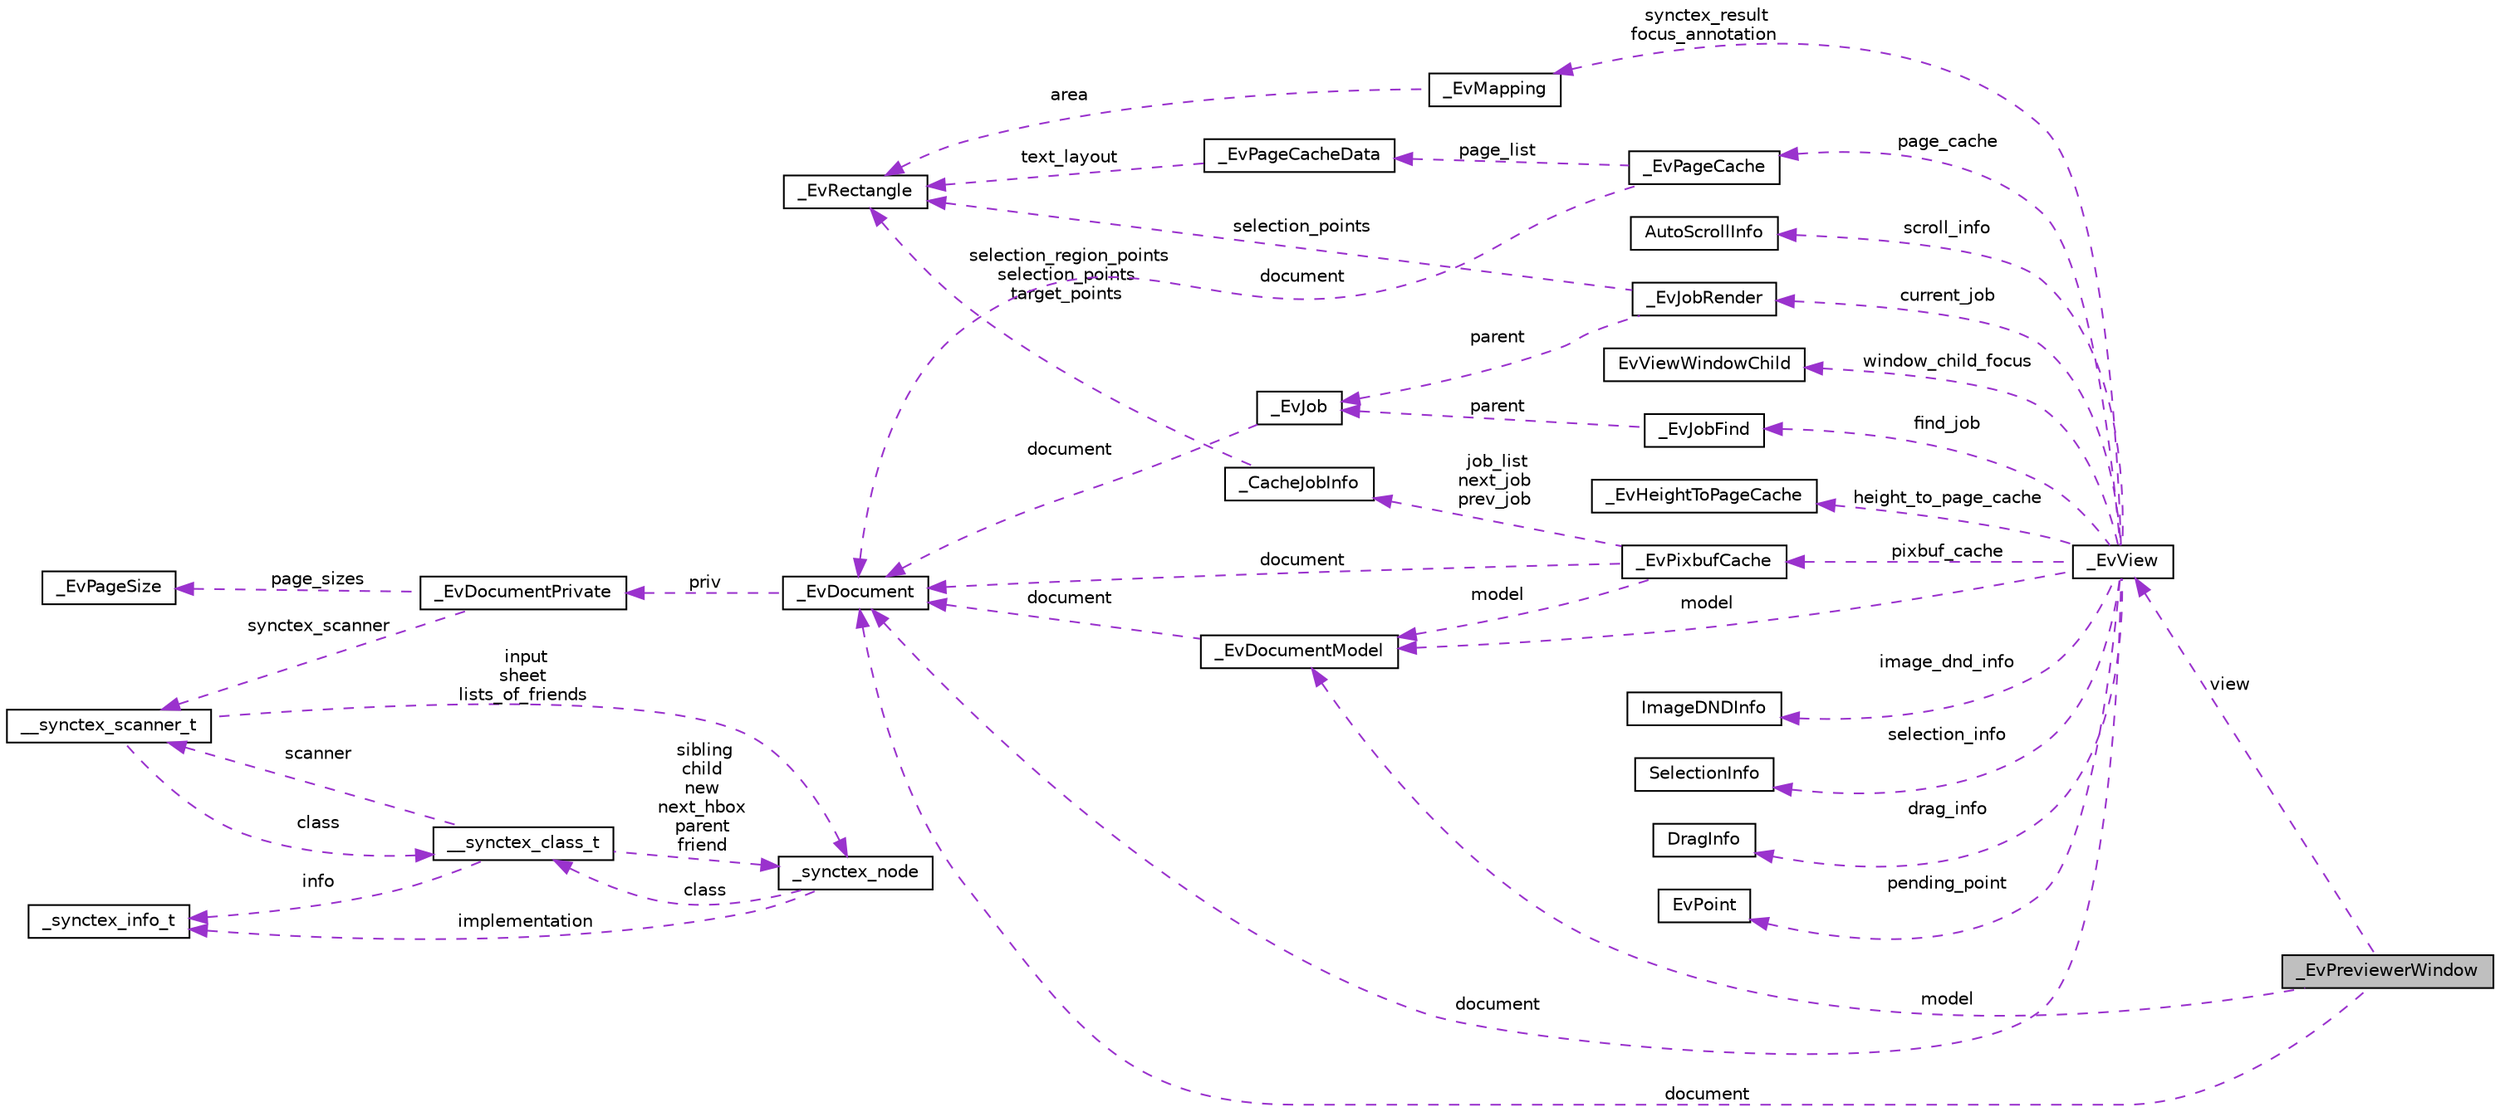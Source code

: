 digraph "_EvPreviewerWindow"
{
  edge [fontname="Helvetica",fontsize="10",labelfontname="Helvetica",labelfontsize="10"];
  node [fontname="Helvetica",fontsize="10",shape=record];
  rankdir="LR";
  Node1 [label="_EvPreviewerWindow",height=0.2,width=0.4,color="black", fillcolor="grey75", style="filled" fontcolor="black"];
  Node2 -> Node1 [dir="back",color="darkorchid3",fontsize="10",style="dashed",label=" view" ,fontname="Helvetica"];
  Node2 [label="_EvView",height=0.2,width=0.4,color="black", fillcolor="white", style="filled",URL="$d6/d4c/struct__EvView.html"];
  Node3 -> Node2 [dir="back",color="darkorchid3",fontsize="10",style="dashed",label=" selection_info" ,fontname="Helvetica"];
  Node3 [label="SelectionInfo",height=0.2,width=0.4,color="black", fillcolor="white", style="filled",URL="$df/d8c/structSelectionInfo.html"];
  Node4 -> Node2 [dir="back",color="darkorchid3",fontsize="10",style="dashed",label=" synctex_result\nfocus_annotation" ,fontname="Helvetica"];
  Node4 [label="_EvMapping",height=0.2,width=0.4,color="black", fillcolor="white", style="filled",URL="$d9/d9b/struct__EvMapping.html"];
  Node5 -> Node4 [dir="back",color="darkorchid3",fontsize="10",style="dashed",label=" area" ,fontname="Helvetica"];
  Node5 [label="_EvRectangle",height=0.2,width=0.4,color="black", fillcolor="white", style="filled",URL="$d5/da6/struct__EvRectangle.html"];
  Node6 -> Node2 [dir="back",color="darkorchid3",fontsize="10",style="dashed",label=" drag_info" ,fontname="Helvetica"];
  Node6 [label="DragInfo",height=0.2,width=0.4,color="black", fillcolor="white", style="filled",URL="$d2/d3b/structDragInfo.html"];
  Node7 -> Node2 [dir="back",color="darkorchid3",fontsize="10",style="dashed",label=" current_job" ,fontname="Helvetica"];
  Node7 [label="_EvJobRender",height=0.2,width=0.4,color="black", fillcolor="white", style="filled",URL="$dd/d37/struct__EvJobRender.html"];
  Node5 -> Node7 [dir="back",color="darkorchid3",fontsize="10",style="dashed",label=" selection_points" ,fontname="Helvetica"];
  Node8 -> Node7 [dir="back",color="darkorchid3",fontsize="10",style="dashed",label=" parent" ,fontname="Helvetica"];
  Node8 [label="_EvJob",height=0.2,width=0.4,color="black", fillcolor="white", style="filled",URL="$df/d84/struct__EvJob.html"];
  Node9 -> Node8 [dir="back",color="darkorchid3",fontsize="10",style="dashed",label=" document" ,fontname="Helvetica"];
  Node9 [label="_EvDocument",height=0.2,width=0.4,color="black", fillcolor="white", style="filled",URL="$db/d02/struct__EvDocument.html"];
  Node10 -> Node9 [dir="back",color="darkorchid3",fontsize="10",style="dashed",label=" priv" ,fontname="Helvetica"];
  Node10 [label="_EvDocumentPrivate",height=0.2,width=0.4,color="black", fillcolor="white", style="filled",URL="$d6/da7/struct__EvDocumentPrivate.html"];
  Node11 -> Node10 [dir="back",color="darkorchid3",fontsize="10",style="dashed",label=" page_sizes" ,fontname="Helvetica"];
  Node11 [label="_EvPageSize",height=0.2,width=0.4,color="black", fillcolor="white", style="filled",URL="$d8/dec/struct__EvPageSize.html"];
  Node12 -> Node10 [dir="back",color="darkorchid3",fontsize="10",style="dashed",label=" synctex_scanner" ,fontname="Helvetica"];
  Node12 [label="__synctex_scanner_t",height=0.2,width=0.4,color="black", fillcolor="white", style="filled",URL="$d6/ddd/struct____synctex__scanner__t.html"];
  Node13 -> Node12 [dir="back",color="darkorchid3",fontsize="10",style="dashed",label=" input\nsheet\nlists_of_friends" ,fontname="Helvetica"];
  Node13 [label="_synctex_node",height=0.2,width=0.4,color="black", fillcolor="white", style="filled",URL="$dd/d4f/struct__synctex__node.html"];
  Node14 -> Node13 [dir="back",color="darkorchid3",fontsize="10",style="dashed",label=" implementation" ,fontname="Helvetica"];
  Node14 [label="_synctex_info_t",height=0.2,width=0.4,color="black", fillcolor="white", style="filled",URL="$d2/da8/union__synctex__info__t.html"];
  Node15 -> Node13 [dir="back",color="darkorchid3",fontsize="10",style="dashed",label=" class" ,fontname="Helvetica"];
  Node15 [label="__synctex_class_t",height=0.2,width=0.4,color="black", fillcolor="white", style="filled",URL="$d2/dd6/struct____synctex__class__t.html"];
  Node13 -> Node15 [dir="back",color="darkorchid3",fontsize="10",style="dashed",label=" sibling\nchild\nnew\nnext_hbox\nparent\nfriend" ,fontname="Helvetica"];
  Node14 -> Node15 [dir="back",color="darkorchid3",fontsize="10",style="dashed",label=" info" ,fontname="Helvetica"];
  Node12 -> Node15 [dir="back",color="darkorchid3",fontsize="10",style="dashed",label=" scanner" ,fontname="Helvetica"];
  Node15 -> Node12 [dir="back",color="darkorchid3",fontsize="10",style="dashed",label=" class" ,fontname="Helvetica"];
  Node16 -> Node2 [dir="back",color="darkorchid3",fontsize="10",style="dashed",label=" pending_point" ,fontname="Helvetica"];
  Node16 [label="EvPoint",height=0.2,width=0.4,color="black", fillcolor="white", style="filled",URL="$da/d83/structEvPoint.html"];
  Node17 -> Node2 [dir="back",color="darkorchid3",fontsize="10",style="dashed",label=" page_cache" ,fontname="Helvetica"];
  Node17 [label="_EvPageCache",height=0.2,width=0.4,color="black", fillcolor="white", style="filled",URL="$d3/def/struct__EvPageCache.html"];
  Node9 -> Node17 [dir="back",color="darkorchid3",fontsize="10",style="dashed",label=" document" ,fontname="Helvetica"];
  Node18 -> Node17 [dir="back",color="darkorchid3",fontsize="10",style="dashed",label=" page_list" ,fontname="Helvetica"];
  Node18 [label="_EvPageCacheData",height=0.2,width=0.4,color="black", fillcolor="white", style="filled",URL="$d9/d82/struct__EvPageCacheData.html"];
  Node5 -> Node18 [dir="back",color="darkorchid3",fontsize="10",style="dashed",label=" text_layout" ,fontname="Helvetica"];
  Node19 -> Node2 [dir="back",color="darkorchid3",fontsize="10",style="dashed",label=" find_job" ,fontname="Helvetica"];
  Node19 [label="_EvJobFind",height=0.2,width=0.4,color="black", fillcolor="white", style="filled",URL="$d9/d2b/struct__EvJobFind.html"];
  Node8 -> Node19 [dir="back",color="darkorchid3",fontsize="10",style="dashed",label=" parent" ,fontname="Helvetica"];
  Node20 -> Node2 [dir="back",color="darkorchid3",fontsize="10",style="dashed",label=" scroll_info" ,fontname="Helvetica"];
  Node20 [label="AutoScrollInfo",height=0.2,width=0.4,color="black", fillcolor="white", style="filled",URL="$d8/dbc/structAutoScrollInfo.html"];
  Node21 -> Node2 [dir="back",color="darkorchid3",fontsize="10",style="dashed",label=" window_child_focus" ,fontname="Helvetica"];
  Node21 [label="EvViewWindowChild",height=0.2,width=0.4,color="black", fillcolor="white", style="filled",URL="$dc/d3b/structEvViewWindowChild.html"];
  Node22 -> Node2 [dir="back",color="darkorchid3",fontsize="10",style="dashed",label=" height_to_page_cache" ,fontname="Helvetica"];
  Node22 [label="_EvHeightToPageCache",height=0.2,width=0.4,color="black", fillcolor="white", style="filled",URL="$df/d21/struct__EvHeightToPageCache.html"];
  Node23 -> Node2 [dir="back",color="darkorchid3",fontsize="10",style="dashed",label=" model" ,fontname="Helvetica"];
  Node23 [label="_EvDocumentModel",height=0.2,width=0.4,color="black", fillcolor="white", style="filled",URL="$dc/d24/struct__EvDocumentModel.html"];
  Node9 -> Node23 [dir="back",color="darkorchid3",fontsize="10",style="dashed",label=" document" ,fontname="Helvetica"];
  Node9 -> Node2 [dir="back",color="darkorchid3",fontsize="10",style="dashed",label=" document" ,fontname="Helvetica"];
  Node24 -> Node2 [dir="back",color="darkorchid3",fontsize="10",style="dashed",label=" pixbuf_cache" ,fontname="Helvetica"];
  Node24 [label="_EvPixbufCache",height=0.2,width=0.4,color="black", fillcolor="white", style="filled",URL="$d0/d27/struct__EvPixbufCache.html"];
  Node25 -> Node24 [dir="back",color="darkorchid3",fontsize="10",style="dashed",label=" job_list\nnext_job\nprev_job" ,fontname="Helvetica"];
  Node25 [label="_CacheJobInfo",height=0.2,width=0.4,color="black", fillcolor="white", style="filled",URL="$d3/d15/struct__CacheJobInfo.html"];
  Node5 -> Node25 [dir="back",color="darkorchid3",fontsize="10",style="dashed",label=" selection_region_points\nselection_points\ntarget_points" ,fontname="Helvetica"];
  Node23 -> Node24 [dir="back",color="darkorchid3",fontsize="10",style="dashed",label=" model" ,fontname="Helvetica"];
  Node9 -> Node24 [dir="back",color="darkorchid3",fontsize="10",style="dashed",label=" document" ,fontname="Helvetica"];
  Node26 -> Node2 [dir="back",color="darkorchid3",fontsize="10",style="dashed",label=" image_dnd_info" ,fontname="Helvetica"];
  Node26 [label="ImageDNDInfo",height=0.2,width=0.4,color="black", fillcolor="white", style="filled",URL="$d4/d9a/structImageDNDInfo.html"];
  Node23 -> Node1 [dir="back",color="darkorchid3",fontsize="10",style="dashed",label=" model" ,fontname="Helvetica"];
  Node9 -> Node1 [dir="back",color="darkorchid3",fontsize="10",style="dashed",label=" document" ,fontname="Helvetica"];
}

